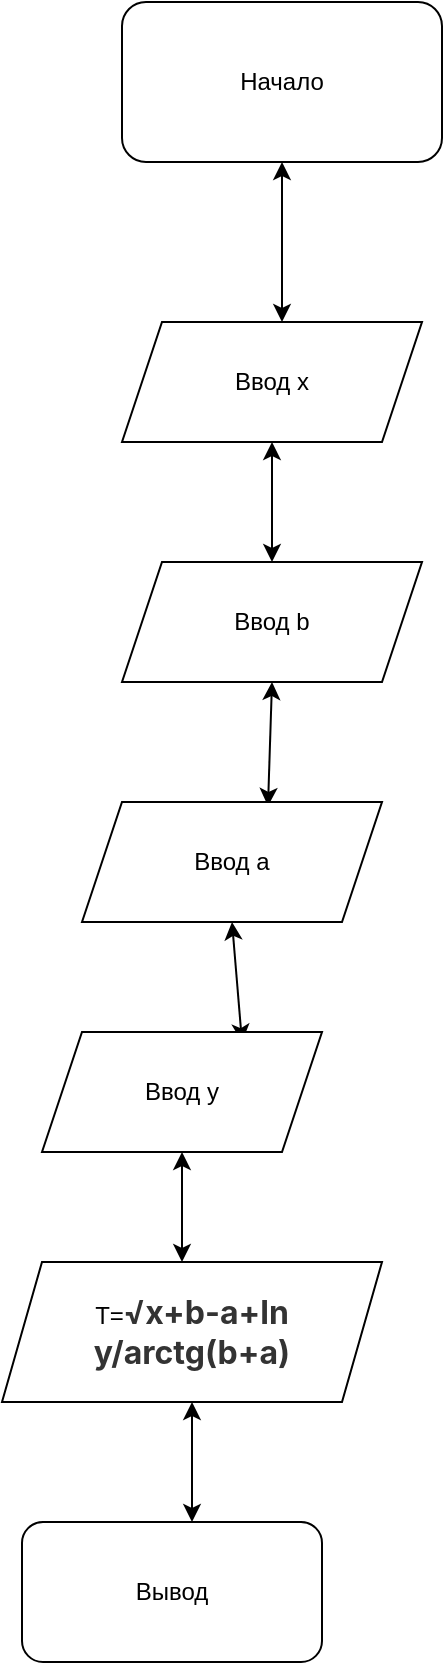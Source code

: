 <mxfile version="24.7.16">
  <diagram name="Страница — 1" id="teZLgIshf-4mQjEPDOl_">
    <mxGraphModel dx="1426" dy="791" grid="1" gridSize="10" guides="1" tooltips="1" connect="1" arrows="1" fold="1" page="1" pageScale="1" pageWidth="827" pageHeight="1169" math="0" shadow="0">
      <root>
        <mxCell id="0" />
        <mxCell id="1" parent="0" />
        <mxCell id="vgNoB-EXPTZ7o5PoyzOY-4" value="Начало" style="rounded=1;whiteSpace=wrap;html=1;" parent="1" vertex="1">
          <mxGeometry x="300" y="40" width="160" height="80" as="geometry" />
        </mxCell>
        <mxCell id="5XSWKSU98xkr8tTkOa4E-4" value="" style="endArrow=classic;startArrow=classic;html=1;rounded=0;entryX=0.5;entryY=1;entryDx=0;entryDy=0;" edge="1" parent="1" target="vgNoB-EXPTZ7o5PoyzOY-4">
          <mxGeometry width="50" height="50" relative="1" as="geometry">
            <mxPoint x="380" y="200" as="sourcePoint" />
            <mxPoint x="390" y="130" as="targetPoint" />
          </mxGeometry>
        </mxCell>
        <mxCell id="5XSWKSU98xkr8tTkOa4E-5" value="Ввод x" style="shape=parallelogram;perimeter=parallelogramPerimeter;whiteSpace=wrap;html=1;fixedSize=1;" vertex="1" parent="1">
          <mxGeometry x="300" y="200" width="150" height="60" as="geometry" />
        </mxCell>
        <mxCell id="5XSWKSU98xkr8tTkOa4E-7" value="" style="endArrow=classic;startArrow=classic;html=1;rounded=0;entryX=0.5;entryY=1;entryDx=0;entryDy=0;" edge="1" parent="1" target="5XSWKSU98xkr8tTkOa4E-5">
          <mxGeometry width="50" height="50" relative="1" as="geometry">
            <mxPoint x="375" y="320" as="sourcePoint" />
            <mxPoint x="390" y="290" as="targetPoint" />
            <Array as="points">
              <mxPoint x="375" y="310" />
            </Array>
          </mxGeometry>
        </mxCell>
        <mxCell id="5XSWKSU98xkr8tTkOa4E-8" value="Ввод b" style="shape=parallelogram;perimeter=parallelogramPerimeter;whiteSpace=wrap;html=1;fixedSize=1;" vertex="1" parent="1">
          <mxGeometry x="300" y="320" width="150" height="60" as="geometry" />
        </mxCell>
        <mxCell id="5XSWKSU98xkr8tTkOa4E-11" value="" style="endArrow=classic;startArrow=classic;html=1;rounded=0;entryX=0.5;entryY=1;entryDx=0;entryDy=0;exitX=0.62;exitY=0.033;exitDx=0;exitDy=0;exitPerimeter=0;" edge="1" parent="1" source="5XSWKSU98xkr8tTkOa4E-12" target="5XSWKSU98xkr8tTkOa4E-8">
          <mxGeometry width="50" height="50" relative="1" as="geometry">
            <mxPoint x="375" y="430" as="sourcePoint" />
            <mxPoint x="400" y="410" as="targetPoint" />
          </mxGeometry>
        </mxCell>
        <mxCell id="5XSWKSU98xkr8tTkOa4E-12" value="Ввод a" style="shape=parallelogram;perimeter=parallelogramPerimeter;whiteSpace=wrap;html=1;fixedSize=1;" vertex="1" parent="1">
          <mxGeometry x="280" y="440" width="150" height="60" as="geometry" />
        </mxCell>
        <mxCell id="5XSWKSU98xkr8tTkOa4E-13" value="" style="endArrow=classic;startArrow=classic;html=1;rounded=0;entryX=0.5;entryY=1;entryDx=0;entryDy=0;" edge="1" parent="1" target="5XSWKSU98xkr8tTkOa4E-12">
          <mxGeometry width="50" height="50" relative="1" as="geometry">
            <mxPoint x="360" y="560" as="sourcePoint" />
            <mxPoint x="410" y="530" as="targetPoint" />
          </mxGeometry>
        </mxCell>
        <mxCell id="5XSWKSU98xkr8tTkOa4E-14" value="&lt;p style=&quot;line-height: 120%;&quot;&gt;Ввод y&lt;/p&gt;" style="shape=parallelogram;perimeter=parallelogramPerimeter;whiteSpace=wrap;html=1;fixedSize=1;" vertex="1" parent="1">
          <mxGeometry x="260" y="555" width="140" height="60" as="geometry" />
        </mxCell>
        <mxCell id="5XSWKSU98xkr8tTkOa4E-15" value="" style="endArrow=classic;startArrow=classic;html=1;rounded=0;" edge="1" parent="1" target="5XSWKSU98xkr8tTkOa4E-14">
          <mxGeometry width="50" height="50" relative="1" as="geometry">
            <mxPoint x="330" y="670" as="sourcePoint" />
            <mxPoint x="360" y="640" as="targetPoint" />
          </mxGeometry>
        </mxCell>
        <mxCell id="5XSWKSU98xkr8tTkOa4E-16" value="T=&lt;strong style=&quot;color: rgb(51, 51, 51); font-family: &amp;quot;YS Text&amp;quot;, -apple-system, BlinkMacSystemFont, Arial, Helvetica, sans-serif; font-size: 16px; text-align: start; background-color: rgb(255, 255, 255);&quot;&gt;√x+b-a+ln y/arctg(b+a)&lt;/strong&gt;" style="shape=parallelogram;perimeter=parallelogramPerimeter;whiteSpace=wrap;html=1;fixedSize=1;" vertex="1" parent="1">
          <mxGeometry x="240" y="670" width="190" height="70" as="geometry" />
        </mxCell>
        <mxCell id="5XSWKSU98xkr8tTkOa4E-17" value="" style="endArrow=classic;startArrow=classic;html=1;rounded=0;entryX=0.5;entryY=1;entryDx=0;entryDy=0;" edge="1" parent="1" target="5XSWKSU98xkr8tTkOa4E-16">
          <mxGeometry width="50" height="50" relative="1" as="geometry">
            <mxPoint x="335" y="800" as="sourcePoint" />
            <mxPoint x="370" y="760" as="targetPoint" />
          </mxGeometry>
        </mxCell>
        <mxCell id="5XSWKSU98xkr8tTkOa4E-18" value="Вывод" style="rounded=1;whiteSpace=wrap;html=1;" vertex="1" parent="1">
          <mxGeometry x="250" y="800" width="150" height="70" as="geometry" />
        </mxCell>
      </root>
    </mxGraphModel>
  </diagram>
</mxfile>
